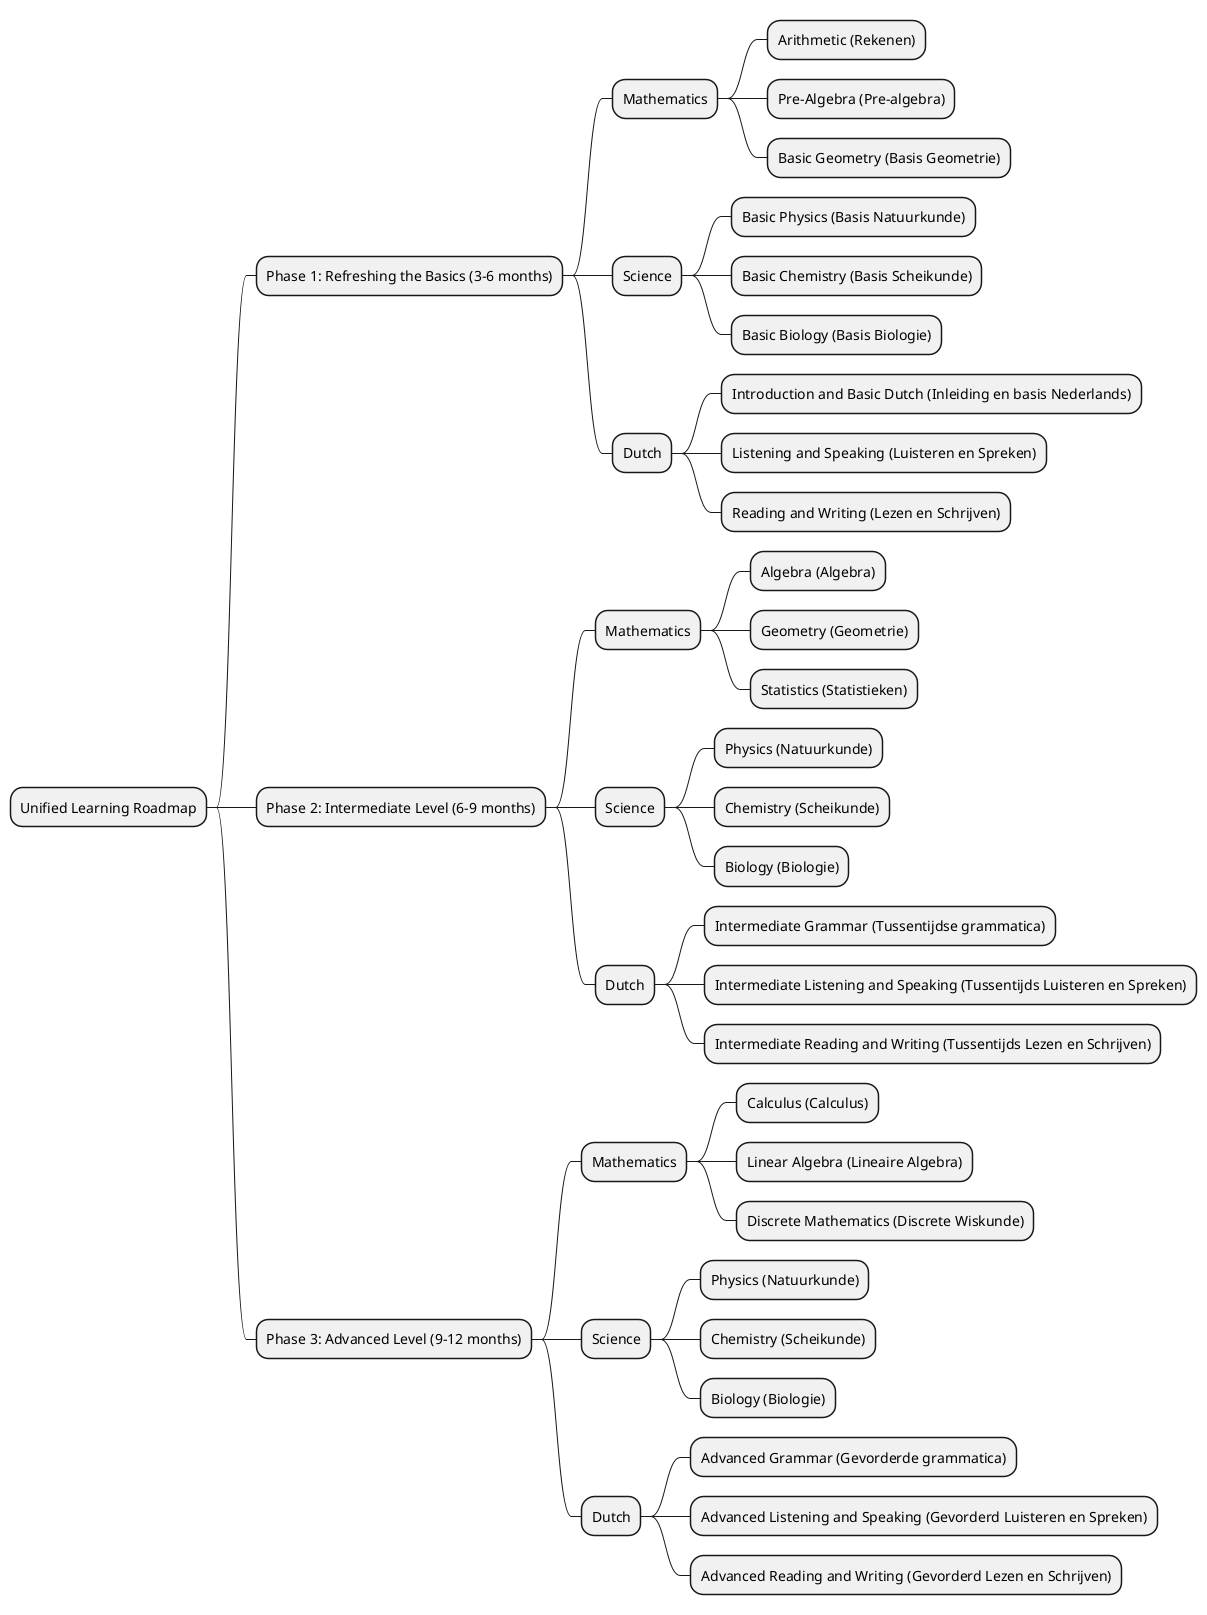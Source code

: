 @startmindmap

+ Unified Learning Roadmap
++ Phase 1: Refreshing the Basics (3-6 months)
+++ Mathematics
++++ Arithmetic (Rekenen)
++++ Pre-Algebra (Pre-algebra)
++++ Basic Geometry (Basis Geometrie)
+++ Science
++++ Basic Physics (Basis Natuurkunde)
++++ Basic Chemistry (Basis Scheikunde)
++++ Basic Biology (Basis Biologie)
+++ Dutch
++++ Introduction and Basic Dutch (Inleiding en basis Nederlands)
++++ Listening and Speaking (Luisteren en Spreken)
++++ Reading and Writing (Lezen en Schrijven)
++ Phase 2: Intermediate Level (6-9 months)
+++ Mathematics
++++ Algebra (Algebra)
++++ Geometry (Geometrie)
++++ Statistics (Statistieken)
+++ Science
++++ Physics (Natuurkunde)
++++ Chemistry (Scheikunde)
++++ Biology (Biologie)
+++ Dutch
++++ Intermediate Grammar (Tussentijdse grammatica)
++++ Intermediate Listening and Speaking (Tussentijds Luisteren en Spreken)
++++ Intermediate Reading and Writing (Tussentijds Lezen en Schrijven)
++ Phase 3: Advanced Level (9-12 months)
+++ Mathematics
++++ Calculus (Calculus)
++++ Linear Algebra (Lineaire Algebra)
++++ Discrete Mathematics (Discrete Wiskunde)
+++ Science
++++ Physics (Natuurkunde)
++++ Chemistry (Scheikunde)
++++ Biology (Biologie)
+++ Dutch
++++ Advanced Grammar (Gevorderde grammatica)
++++ Advanced Listening and Speaking (Gevorderd Luisteren en Spreken)
++++ Advanced Reading and Writing (Gevorderd Lezen en Schrijven)
@endmindmap
